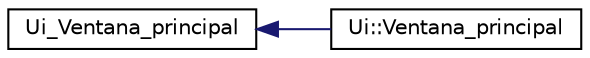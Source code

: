 digraph "Representación gráfica de la clase"
{
  edge [fontname="Helvetica",fontsize="10",labelfontname="Helvetica",labelfontsize="10"];
  node [fontname="Helvetica",fontsize="10",shape=record];
  rankdir="LR";
  Node1 [label="Ui_Ventana_principal",height=0.2,width=0.4,color="black", fillcolor="white", style="filled",URL="$class_ui___ventana__principal.html"];
  Node1 -> Node2 [dir="back",color="midnightblue",fontsize="10",style="solid",fontname="Helvetica"];
  Node2 [label="Ui::Ventana_principal",height=0.2,width=0.4,color="black", fillcolor="white", style="filled",URL="$class_ui_1_1_ventana__principal.html"];
}
